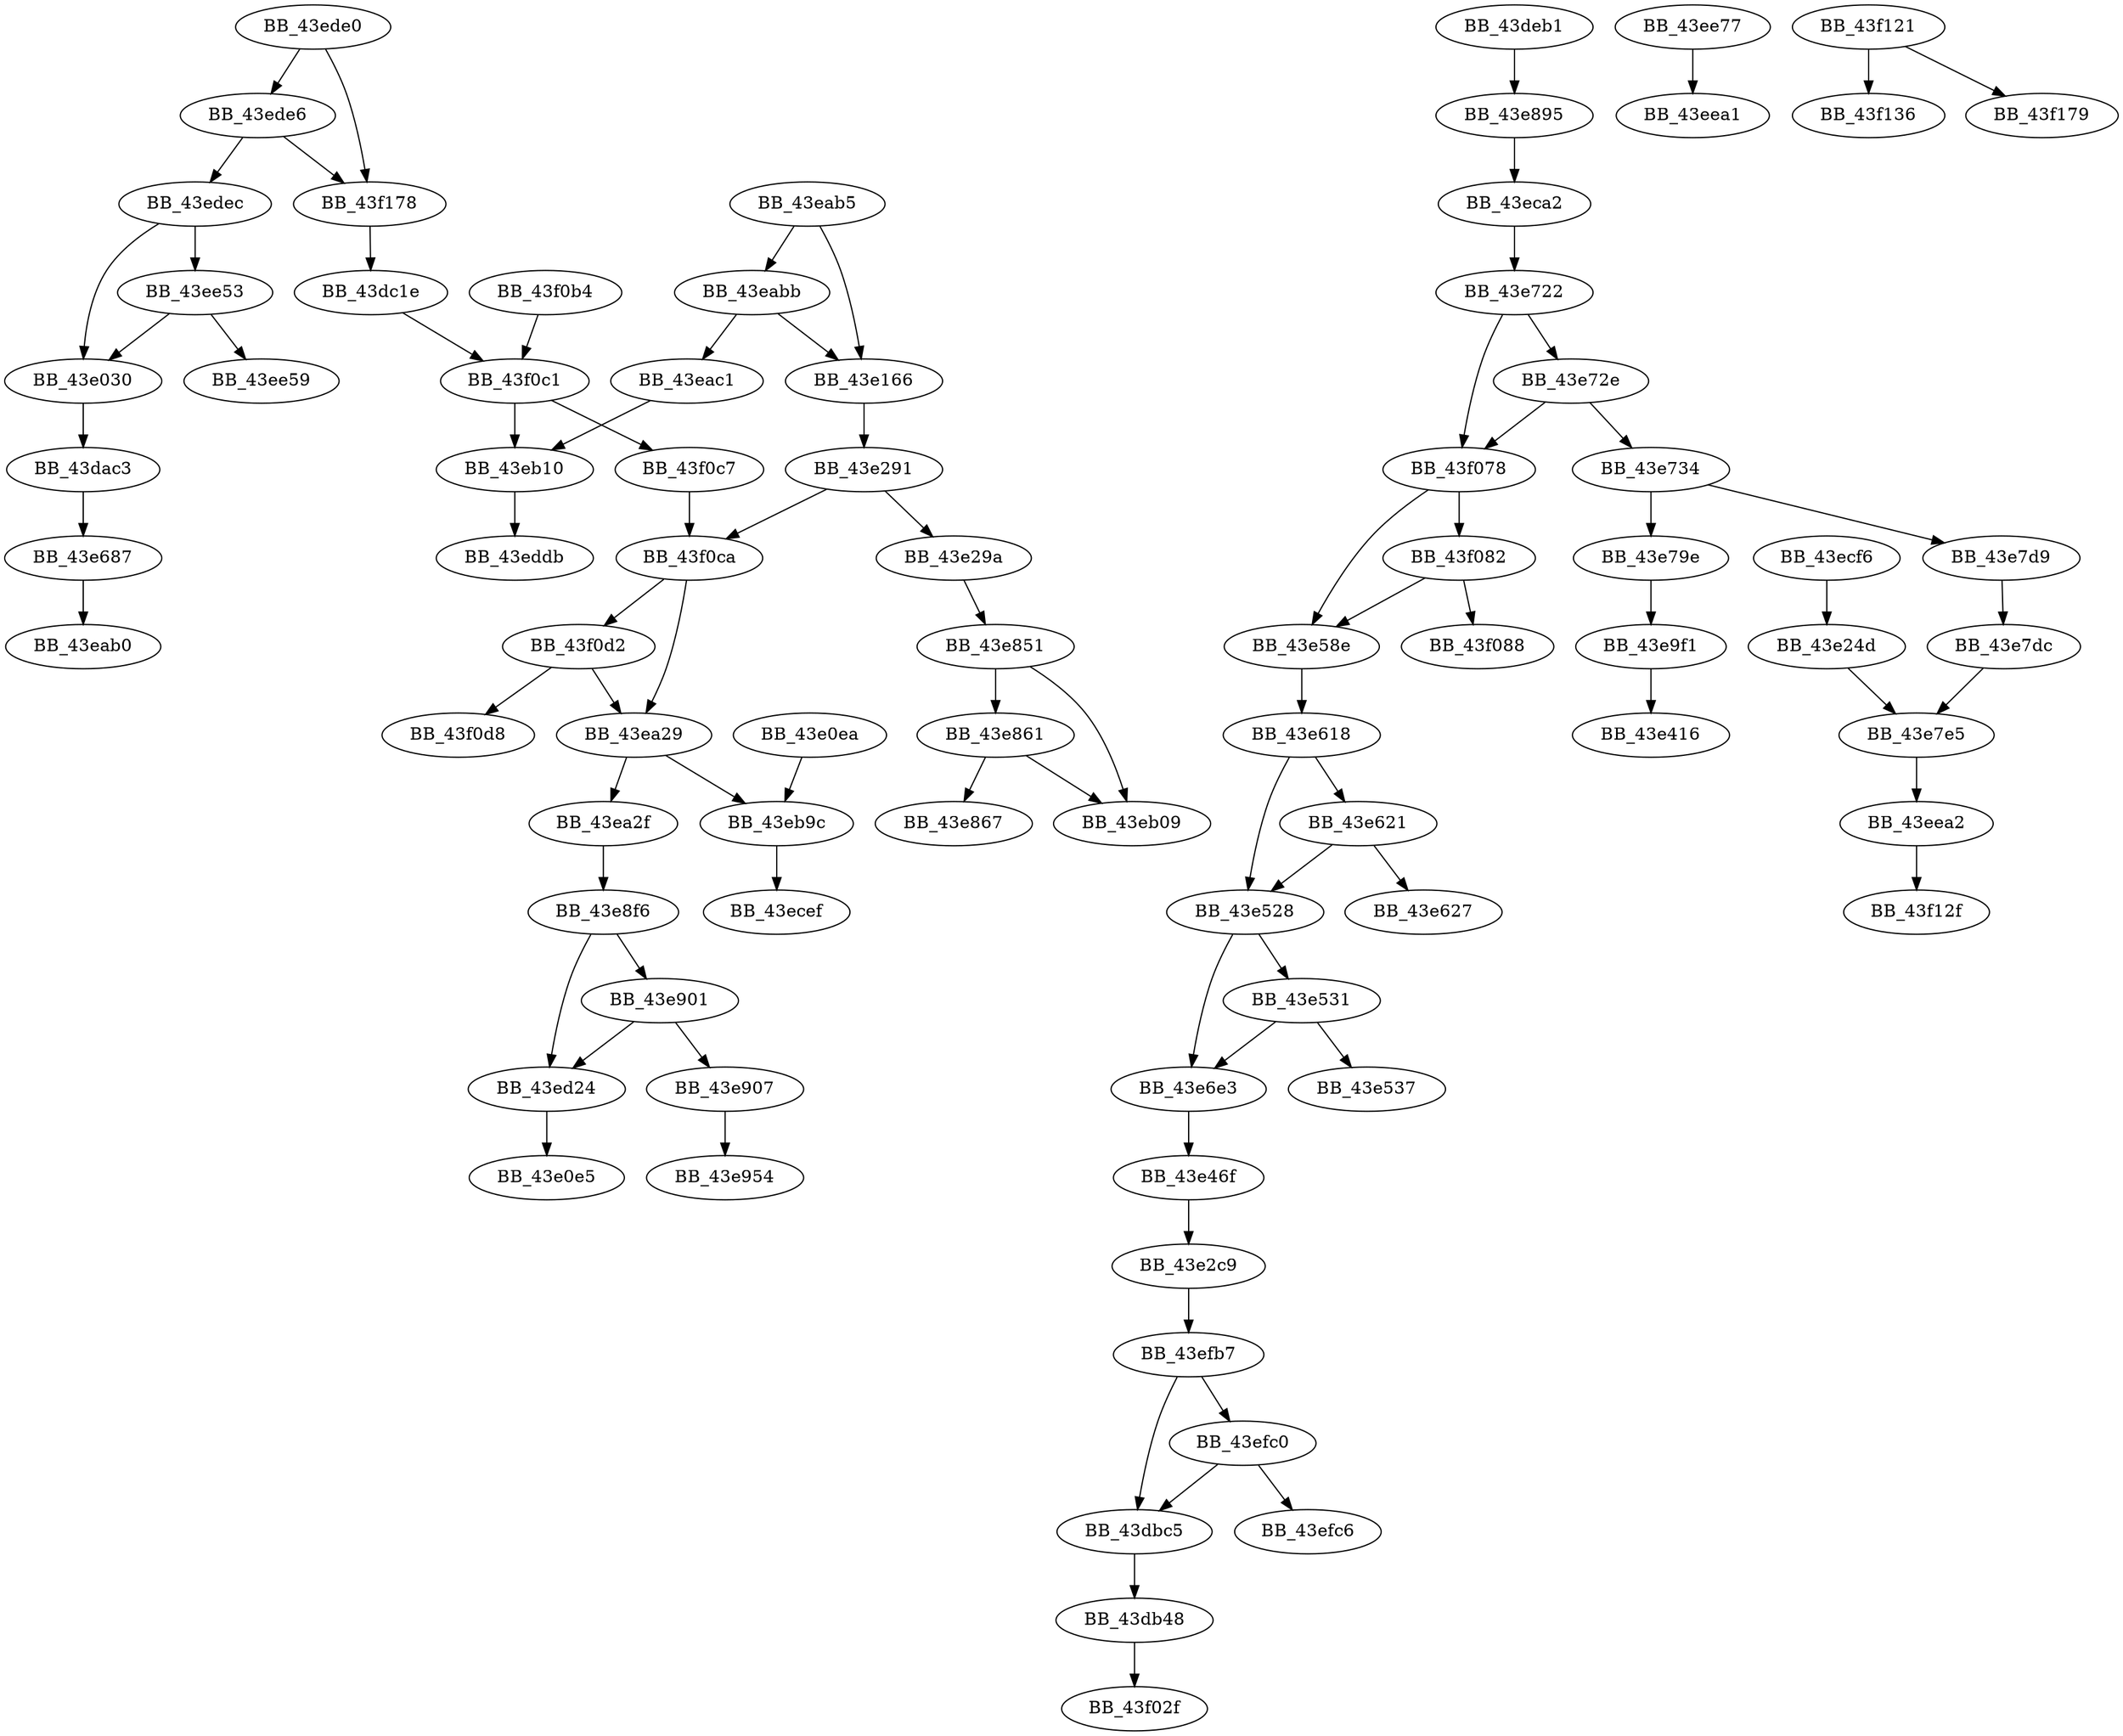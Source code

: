 DiGraph sub_43DEB1{
BB_43dac3->BB_43e687
BB_43db48->BB_43f02f
BB_43dbc5->BB_43db48
BB_43dc1e->BB_43f0c1
BB_43deb1->BB_43e895
BB_43e030->BB_43dac3
BB_43e0ea->BB_43eb9c
BB_43e166->BB_43e291
BB_43e24d->BB_43e7e5
BB_43e291->BB_43e29a
BB_43e291->BB_43f0ca
BB_43e29a->BB_43e851
BB_43e2c9->BB_43efb7
BB_43e46f->BB_43e2c9
BB_43e528->BB_43e531
BB_43e528->BB_43e6e3
BB_43e531->BB_43e537
BB_43e531->BB_43e6e3
BB_43e58e->BB_43e618
BB_43e618->BB_43e528
BB_43e618->BB_43e621
BB_43e621->BB_43e528
BB_43e621->BB_43e627
BB_43e687->BB_43eab0
BB_43e6e3->BB_43e46f
BB_43e722->BB_43e72e
BB_43e722->BB_43f078
BB_43e72e->BB_43e734
BB_43e72e->BB_43f078
BB_43e734->BB_43e79e
BB_43e734->BB_43e7d9
BB_43e79e->BB_43e9f1
BB_43e7d9->BB_43e7dc
BB_43e7dc->BB_43e7e5
BB_43e7e5->BB_43eea2
BB_43e851->BB_43e861
BB_43e851->BB_43eb09
BB_43e861->BB_43e867
BB_43e861->BB_43eb09
BB_43e895->BB_43eca2
BB_43e8f6->BB_43e901
BB_43e8f6->BB_43ed24
BB_43e901->BB_43e907
BB_43e901->BB_43ed24
BB_43e907->BB_43e954
BB_43e9f1->BB_43e416
BB_43ea29->BB_43ea2f
BB_43ea29->BB_43eb9c
BB_43ea2f->BB_43e8f6
BB_43eab5->BB_43e166
BB_43eab5->BB_43eabb
BB_43eabb->BB_43e166
BB_43eabb->BB_43eac1
BB_43eac1->BB_43eb10
BB_43eb10->BB_43eddb
BB_43eb9c->BB_43ecef
BB_43eca2->BB_43e722
BB_43ecf6->BB_43e24d
BB_43ed24->BB_43e0e5
BB_43ede0->BB_43ede6
BB_43ede0->BB_43f178
BB_43ede6->BB_43edec
BB_43ede6->BB_43f178
BB_43edec->BB_43e030
BB_43edec->BB_43ee53
BB_43ee53->BB_43e030
BB_43ee53->BB_43ee59
BB_43ee77->BB_43eea1
BB_43eea2->BB_43f12f
BB_43efb7->BB_43dbc5
BB_43efb7->BB_43efc0
BB_43efc0->BB_43dbc5
BB_43efc0->BB_43efc6
BB_43f078->BB_43e58e
BB_43f078->BB_43f082
BB_43f082->BB_43e58e
BB_43f082->BB_43f088
BB_43f0b4->BB_43f0c1
BB_43f0c1->BB_43eb10
BB_43f0c1->BB_43f0c7
BB_43f0c7->BB_43f0ca
BB_43f0ca->BB_43ea29
BB_43f0ca->BB_43f0d2
BB_43f0d2->BB_43ea29
BB_43f0d2->BB_43f0d8
BB_43f121->BB_43f136
BB_43f121->BB_43f179
BB_43f178->BB_43dc1e
}
